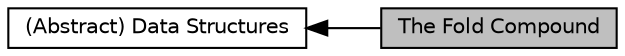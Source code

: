 digraph "The Fold Compound"
{
  bgcolor="transparent";
  edge [fontname="Helvetica",fontsize="10",labelfontname="Helvetica",labelfontsize="10"];
  node [fontname="Helvetica",fontsize="10",shape=box];
  rankdir=LR;
  Node1 [label="(Abstract) Data Structures",height=0.2,width=0.4,color="black",URL="$group__data__structures.html",tooltip="All datastructures and typedefs shared among the ViennaRNA Package can be found here."];
  Node0 [label="The Fold Compound",height=0.2,width=0.4,color="black", fillcolor="grey75", style="filled", fontcolor="black",tooltip="This module provides interfaces that deal with the most basic data structure used in structure predic..."];
  Node1->Node0 [shape=plaintext, dir="back", style="solid"];
}
